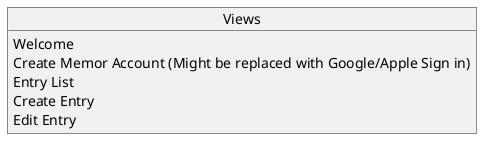 @startuml
object Views {
    Welcome
    Create Memor Account (Might be replaced with Google/Apple Sign in)
    Entry List
    Create Entry
    Edit Entry
}
@enduml

